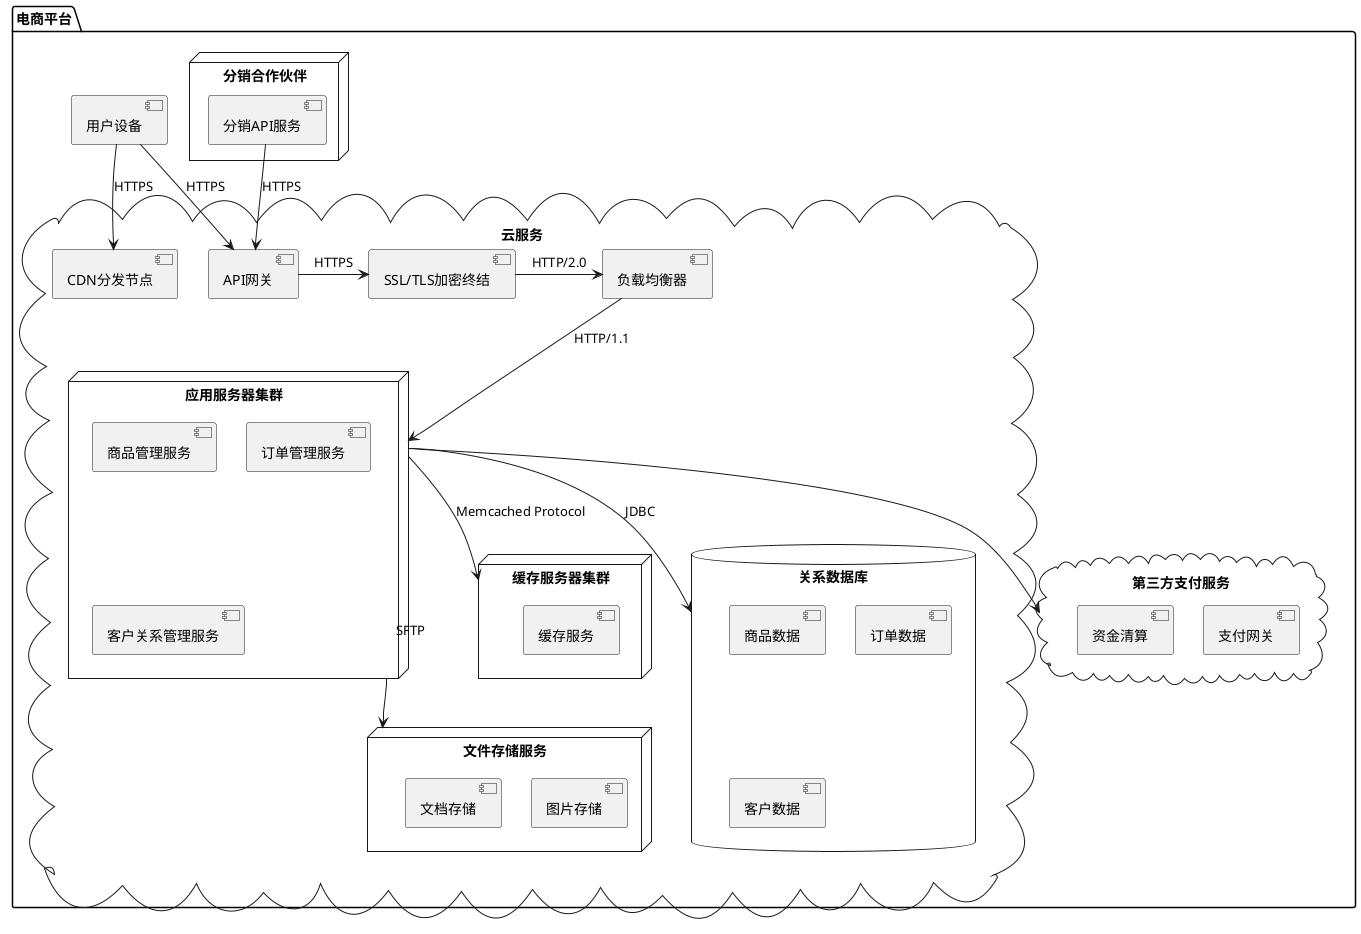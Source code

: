 @startuml

skinparam defaultTextAlignment center
skinparam fontsize 14
skinparam nodesep 30

package "电商平台" {
    
    cloud "云服务" {
        [API网关]
        [SSL/TLS加密终结]
        [负载均衡器]
        [CDN分发节点]
        
        node "应用服务器集群" as appserver {
            [商品管理服务]
            [订单管理服务]
            [客户关系管理服务]
        }

        database "关系数据库" as DBserver {
            [商品数据]
            [订单数据]
            [客户数据]
        }

        node "缓存服务器集群" as cacheserver{
            [缓存服务]
        }
         node "文件存储服务" as fileserver {
            [图片存储]
            [文档存储]
        }
    }

    node "分销合作伙伴" as salepartner {
        [分销API服务]
    }

cloud "第三方支付服务" as payment {
        [支付网关]
        [资金清算]
    }


    [用户设备] -down-> [API网关] : HTTPS
    [用户设备] -down-> [CDN分发节点] : HTTPS
    [API网关] -right-> [SSL/TLS加密终结]: HTTPS
    ' [API网关] -[hidden]-> [SSL/TLS加密终结]
    [SSL/TLS加密终结] -right-> [负载均衡器] : HTTP/2.0
    [负载均衡器] -down->appserver : HTTP/1.1

    appserver --> DBserver : JDBC
    appserver --> cacheserver: Memcached Protocol
    [分销API服务] --> [API网关] : HTTPS
    'cacheserver -left-> DBserver
     appserver --> fileserver : SFTP

DBserver -[hidden]-> fileserver
appserver --> payment
@enduml
